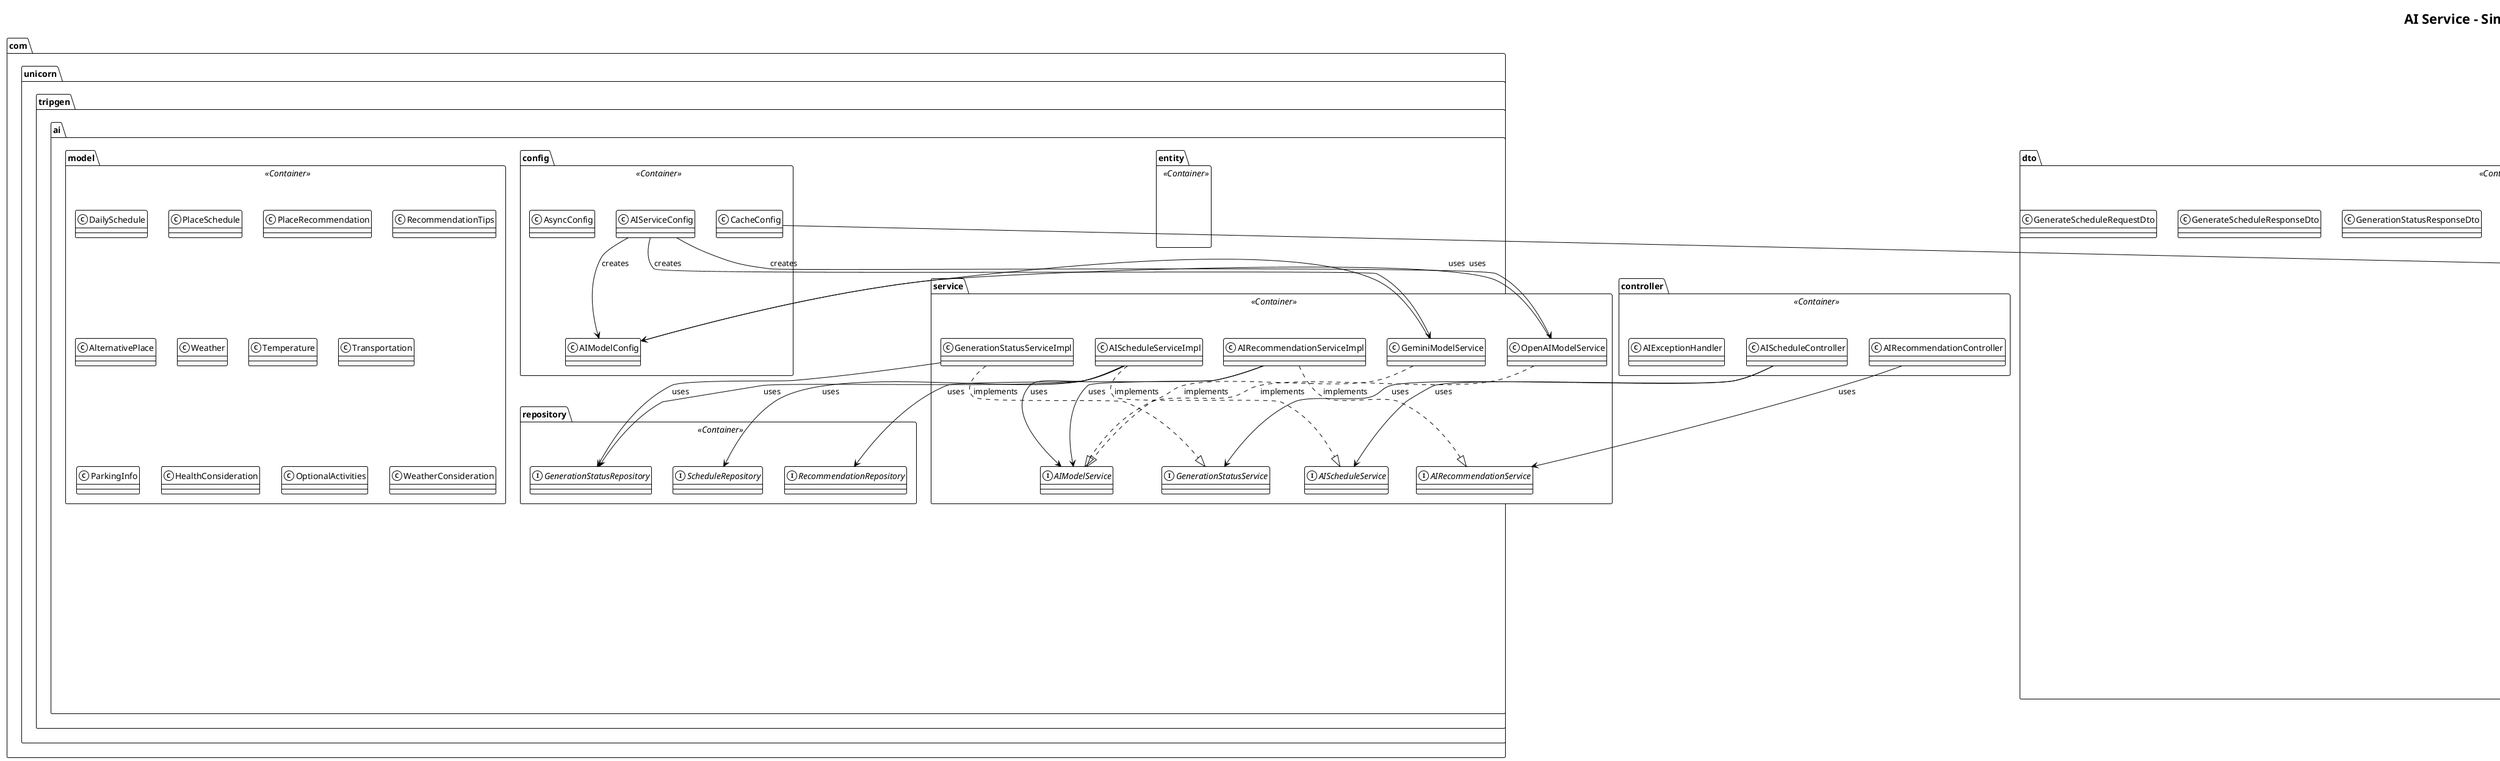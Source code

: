 @startuml
!theme mono

title AI Service - Simple Class Design (Layered Architecture)

' ===== Controller Layer =====
package "com.unicorn.tripgen.ai.controller" <<Container>> {
    class AIScheduleController
    class AIRecommendationController
    class AIExceptionHandler
}

' ===== Service Layer =====
package "com.unicorn.tripgen.ai.service" <<Container>> {
    interface AIScheduleService
    class AIScheduleServiceImpl
    interface AIRecommendationService
    class AIRecommendationServiceImpl
    interface GenerationStatusService
    class GenerationStatusServiceImpl
    interface AIModelService
    class OpenAIModelService
    class GeminiModelService
}

' ===== Repository Layer =====
package "com.unicorn.tripgen.ai.repository" <<Container>> {
    interface ScheduleRepository
    interface GenerationStatusRepository
    interface RecommendationRepository
}

' ===== Entity Layer =====
package "com.unicorn.tripgen.ai.entity" <<Container>> {
    class SchedulePlan
    class GenerationStatusEntity
    class PlaceRecommendationEntity
    enum GenerationStatus
}

' ===== DTO Layer =====
package "com.unicorn.tripgen.ai.dto" <<Container>> {
    class GenerateScheduleRequestDto
    class GenerateScheduleResponseDto
    class GenerationStatusResponseDto
    class GeneratedScheduleResponseDto
    class RegenerateScheduleRequestDto
    class RecommendationRequestDto
    class RecommendationResponseDto
    class WeatherImpactRequestDto
    class WeatherImpactResponseDto
    
    ' Supporting DTOs
    class TripMemberDto
    class TripDestinationDto
    class DailyScheduleDto
    class PlaceScheduleDto
    class GenerationStepDto
    class ScheduleMetadataDto
    class ExistingScheduleDto
    class UserProfileDto
    class TripContextDto
    class PlaceRecommendationDto
    class RecommendationTipsDto
    class AlternativePlaceDto
    class ScheduleForAnalysisDto
    class AnalysisPlaceDto
    class WeatherChangeDto
    class ImpactedDayDto
    class WeatherDto
    class TemperatureDto
    class TransportationDto
    class ParkingInfoDto
    class HealthConsiderationDto
    class OptionalActivitiesDto
    class WeatherConsiderationDto
}

' ===== Configuration Layer =====
package "com.unicorn.tripgen.ai.config" <<Container>> {
    class AIServiceConfig
    class AIModelConfig
    class CacheConfig
    class AsyncConfig
}

' ===== Exception Layer =====
package "com.unicorn.tripgen.ai.exception" <<Container>> {
    class AIServiceException
    class AIModelException
    class GenerationTimeoutException
    class ScheduleNotFoundException
    class RecommendationNotFoundException
}

' ===== Event Layer =====
package "com.unicorn.tripgen.ai.event" <<Container>> {
    class ScheduleGenerationStartedEvent
    class ScheduleGenerationCompletedEvent
    class ScheduleGenerationFailedEvent
}

' ===== Model Layer =====
package "com.unicorn.tripgen.ai.model" <<Container>> {
    class DailySchedule
    class PlaceSchedule
    class PlaceRecommendation
    class RecommendationTips
    class AlternativePlace
    class Weather
    class Temperature
    class Transportation
    class ParkingInfo
    class HealthConsideration
    class OptionalActivities
    class WeatherConsideration
}

' ===== Layer Relationships =====
' Interface Implementations
AIScheduleServiceImpl ..|> AIScheduleService : implements
AIRecommendationServiceImpl ..|> AIRecommendationService : implements
GenerationStatusServiceImpl ..|> GenerationStatusService : implements
OpenAIModelService ..|> AIModelService : implements
GeminiModelService ..|> AIModelService : implements

' Controller to Service Dependencies
AIScheduleController --> AIScheduleService : uses
AIScheduleController --> GenerationStatusService : uses
AIRecommendationController --> AIRecommendationService : uses

' Service to Repository Dependencies
AIScheduleServiceImpl --> ScheduleRepository : uses
AIScheduleServiceImpl --> GenerationStatusRepository : uses
AIRecommendationServiceImpl --> RecommendationRepository : uses
GenerationStatusServiceImpl --> GenerationStatusRepository : uses

' Service to Model Dependencies
AIScheduleServiceImpl --> AIModelService : uses
AIRecommendationServiceImpl --> AIModelService : uses
OpenAIModelService --> AIModelConfig : uses
GeminiModelService --> AIModelConfig : uses

' Entity Inheritance
SchedulePlan --|> BaseTimeEntity : extends
GenerationStatusEntity --|> BaseTimeEntity : extends
PlaceRecommendationEntity --|> BaseTimeEntity : extends

' Exception Inheritance
AIServiceException --|> BusinessException : extends
AIModelException --|> InfraException : extends
GenerationTimeoutException --|> InfraException : extends
ScheduleNotFoundException --|> BusinessException : extends
RecommendationNotFoundException --|> BusinessException : extends

' Event Inheritance
ScheduleGenerationStartedEvent --|> BaseEvent : extends
ScheduleGenerationCompletedEvent --|> BaseEvent : extends
ScheduleGenerationFailedEvent --|> BaseEvent : extends

' Configuration Dependencies
AIServiceConfig --> AIModelConfig : creates
AIServiceConfig --> OpenAIModelService : creates
AIServiceConfig --> GeminiModelService : creates
CacheConfig --> CacheService : creates

@enduml